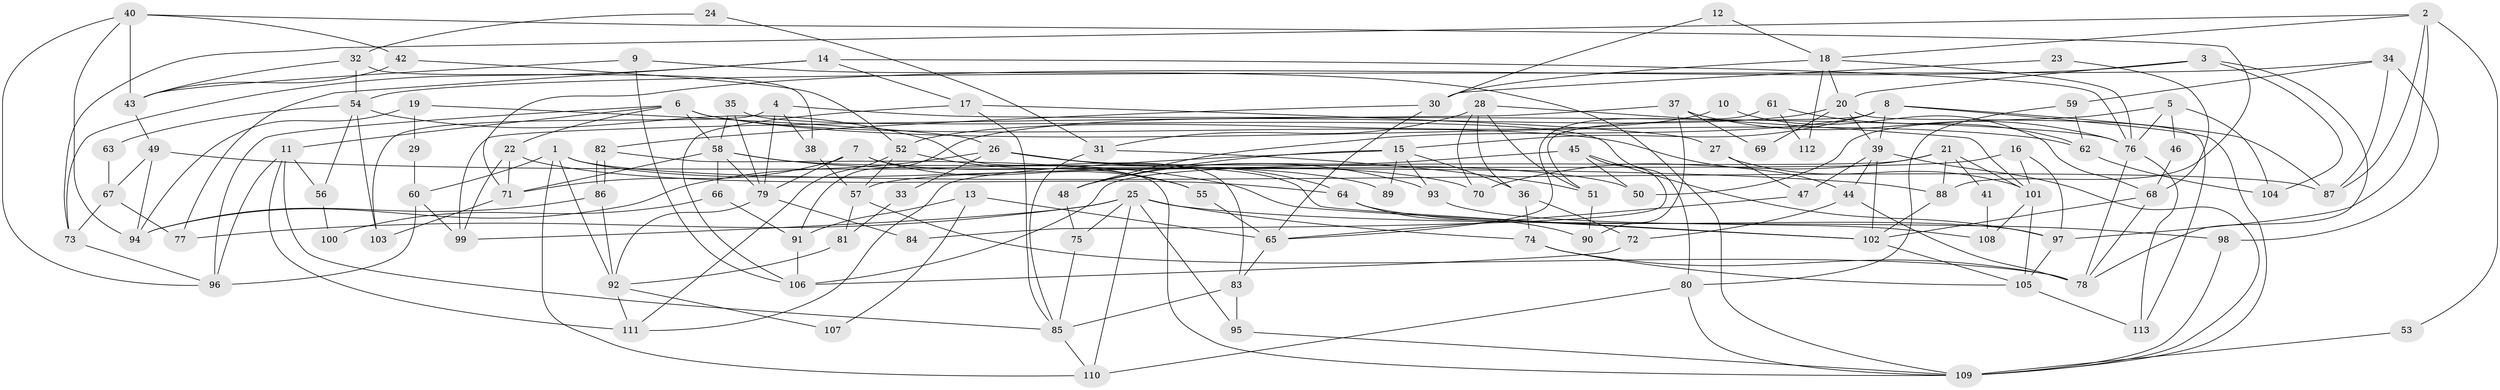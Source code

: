 // Generated by graph-tools (version 1.1) at 2025/26/03/09/25 03:26:13]
// undirected, 113 vertices, 226 edges
graph export_dot {
graph [start="1"]
  node [color=gray90,style=filled];
  1;
  2;
  3;
  4;
  5;
  6;
  7;
  8;
  9;
  10;
  11;
  12;
  13;
  14;
  15;
  16;
  17;
  18;
  19;
  20;
  21;
  22;
  23;
  24;
  25;
  26;
  27;
  28;
  29;
  30;
  31;
  32;
  33;
  34;
  35;
  36;
  37;
  38;
  39;
  40;
  41;
  42;
  43;
  44;
  45;
  46;
  47;
  48;
  49;
  50;
  51;
  52;
  53;
  54;
  55;
  56;
  57;
  58;
  59;
  60;
  61;
  62;
  63;
  64;
  65;
  66;
  67;
  68;
  69;
  70;
  71;
  72;
  73;
  74;
  75;
  76;
  77;
  78;
  79;
  80;
  81;
  82;
  83;
  84;
  85;
  86;
  87;
  88;
  89;
  90;
  91;
  92;
  93;
  94;
  95;
  96;
  97;
  98;
  99;
  100;
  101;
  102;
  103;
  104;
  105;
  106;
  107;
  108;
  109;
  110;
  111;
  112;
  113;
  1 -- 87;
  1 -- 110;
  1 -- 60;
  1 -- 70;
  1 -- 92;
  2 -- 73;
  2 -- 97;
  2 -- 18;
  2 -- 53;
  2 -- 87;
  3 -- 78;
  3 -- 71;
  3 -- 20;
  3 -- 104;
  4 -- 76;
  4 -- 103;
  4 -- 38;
  4 -- 79;
  5 -- 104;
  5 -- 50;
  5 -- 46;
  5 -- 76;
  6 -- 96;
  6 -- 44;
  6 -- 11;
  6 -- 22;
  6 -- 58;
  6 -- 62;
  7 -- 102;
  7 -- 79;
  7 -- 55;
  7 -- 71;
  8 -- 39;
  8 -- 109;
  8 -- 15;
  8 -- 48;
  8 -- 51;
  8 -- 87;
  9 -- 106;
  9 -- 43;
  9 -- 109;
  10 -- 52;
  10 -- 68;
  11 -- 85;
  11 -- 56;
  11 -- 96;
  11 -- 111;
  12 -- 30;
  12 -- 18;
  13 -- 65;
  13 -- 91;
  13 -- 107;
  14 -- 76;
  14 -- 17;
  14 -- 73;
  14 -- 77;
  15 -- 111;
  15 -- 36;
  15 -- 48;
  15 -- 89;
  15 -- 93;
  16 -- 101;
  16 -- 97;
  16 -- 57;
  17 -- 106;
  17 -- 27;
  17 -- 85;
  18 -- 20;
  18 -- 30;
  18 -- 76;
  18 -- 112;
  19 -- 94;
  19 -- 26;
  19 -- 29;
  20 -- 113;
  20 -- 39;
  20 -- 69;
  20 -- 91;
  21 -- 88;
  21 -- 101;
  21 -- 41;
  21 -- 70;
  21 -- 106;
  22 -- 71;
  22 -- 64;
  22 -- 99;
  23 -- 30;
  23 -- 68;
  24 -- 31;
  24 -- 32;
  25 -- 95;
  25 -- 74;
  25 -- 75;
  25 -- 77;
  25 -- 98;
  25 -- 99;
  25 -- 110;
  26 -- 64;
  26 -- 94;
  26 -- 33;
  26 -- 50;
  26 -- 93;
  27 -- 101;
  27 -- 47;
  28 -- 51;
  28 -- 70;
  28 -- 31;
  28 -- 36;
  28 -- 101;
  29 -- 60;
  30 -- 82;
  30 -- 65;
  31 -- 85;
  31 -- 51;
  32 -- 38;
  32 -- 54;
  32 -- 43;
  33 -- 81;
  34 -- 87;
  34 -- 98;
  34 -- 54;
  34 -- 59;
  35 -- 79;
  35 -- 58;
  35 -- 80;
  36 -- 72;
  36 -- 74;
  37 -- 99;
  37 -- 76;
  37 -- 69;
  37 -- 90;
  38 -- 57;
  39 -- 109;
  39 -- 44;
  39 -- 47;
  39 -- 102;
  40 -- 96;
  40 -- 88;
  40 -- 42;
  40 -- 43;
  40 -- 94;
  41 -- 108;
  42 -- 43;
  42 -- 52;
  43 -- 49;
  44 -- 78;
  44 -- 72;
  45 -- 97;
  45 -- 48;
  45 -- 50;
  45 -- 84;
  46 -- 68;
  47 -- 65;
  48 -- 75;
  49 -- 67;
  49 -- 88;
  49 -- 94;
  51 -- 90;
  52 -- 111;
  52 -- 55;
  52 -- 57;
  53 -- 109;
  54 -- 83;
  54 -- 56;
  54 -- 63;
  54 -- 103;
  55 -- 65;
  56 -- 100;
  57 -- 78;
  57 -- 81;
  58 -- 79;
  58 -- 66;
  58 -- 71;
  58 -- 89;
  58 -- 102;
  59 -- 80;
  59 -- 62;
  60 -- 99;
  60 -- 96;
  61 -- 62;
  61 -- 65;
  61 -- 112;
  62 -- 104;
  63 -- 67;
  64 -- 90;
  64 -- 97;
  65 -- 83;
  66 -- 91;
  66 -- 100;
  67 -- 73;
  67 -- 77;
  68 -- 102;
  68 -- 78;
  71 -- 103;
  72 -- 106;
  73 -- 96;
  74 -- 78;
  74 -- 105;
  75 -- 85;
  76 -- 78;
  76 -- 113;
  79 -- 92;
  79 -- 84;
  80 -- 110;
  80 -- 109;
  81 -- 92;
  82 -- 109;
  82 -- 86;
  82 -- 86;
  83 -- 85;
  83 -- 95;
  85 -- 110;
  86 -- 94;
  86 -- 92;
  88 -- 102;
  91 -- 106;
  92 -- 107;
  92 -- 111;
  93 -- 108;
  95 -- 109;
  97 -- 105;
  98 -- 109;
  101 -- 105;
  101 -- 108;
  102 -- 105;
  105 -- 113;
}
